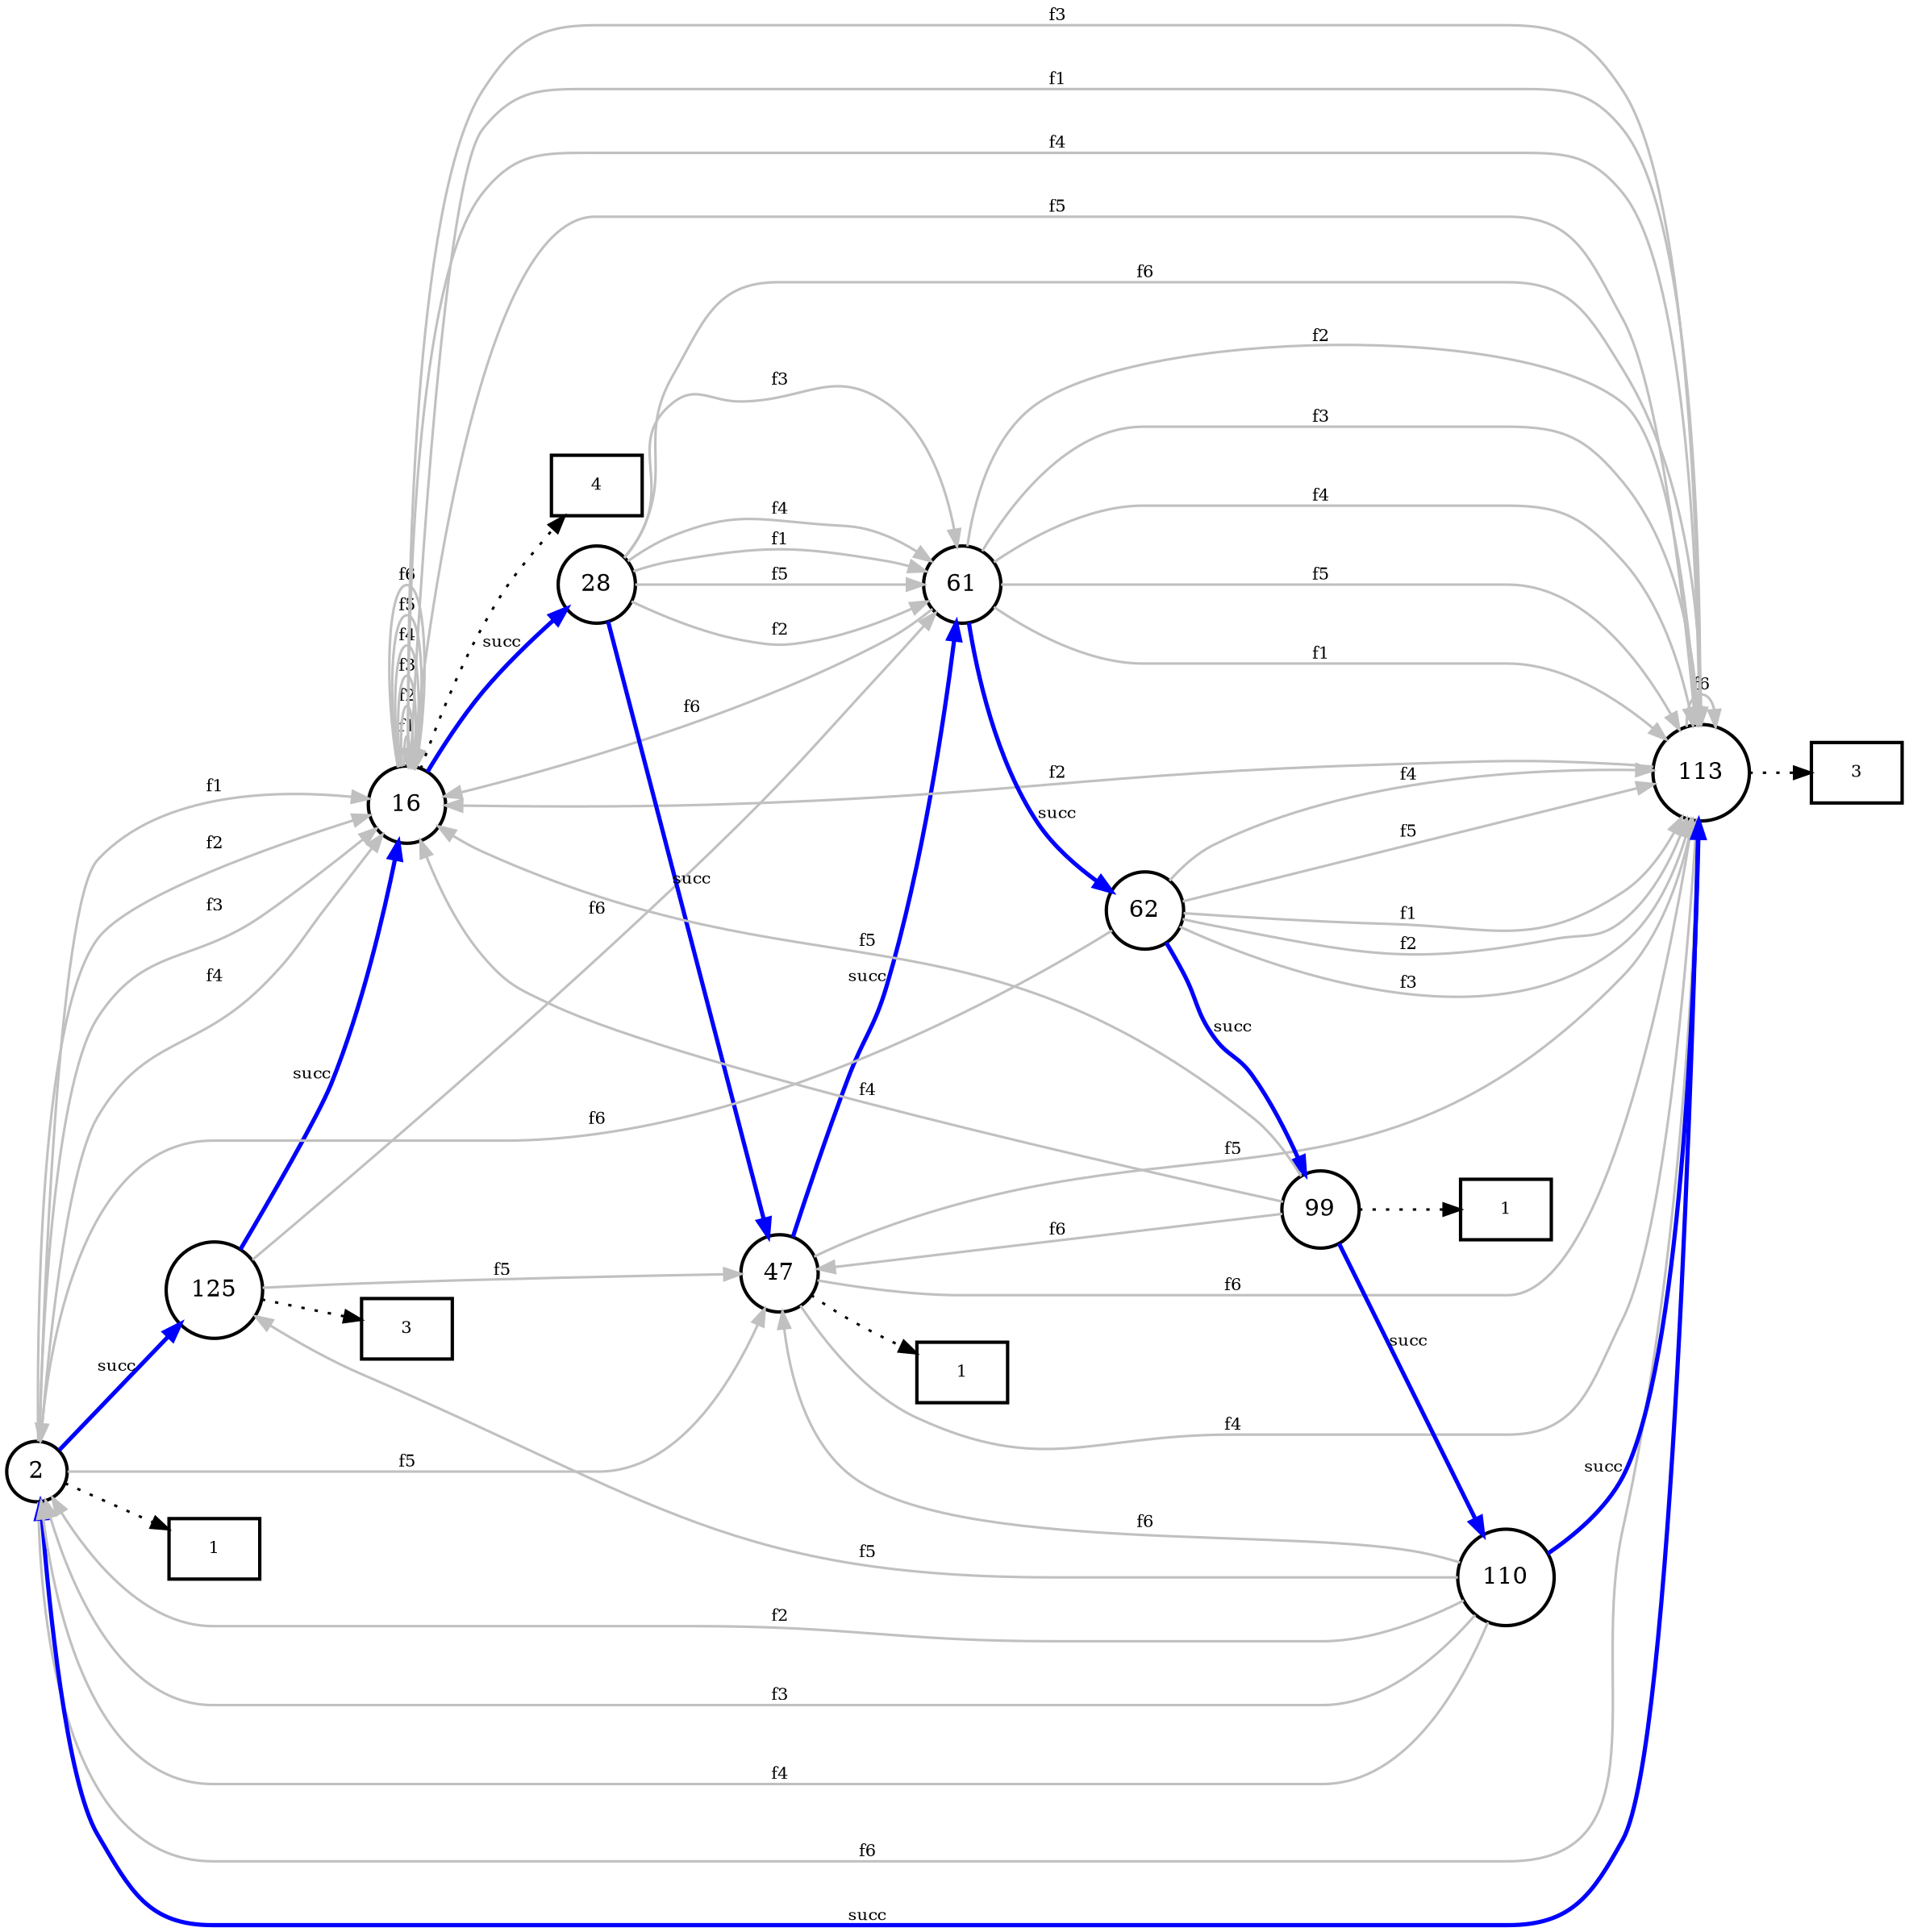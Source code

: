 digraph ChordNetwork {
rankdir=LR;
node [shape=circle, fontsize=14, penwidth=2];
edge [fontsize=10, penwidth=1.5];
graph [dpi=120];
2 -> 125 [label="succ", color="blue", penwidth=2.5];
2 -> 16 [label="f1", color="gray"];
2 -> 16 [label="f2", color="gray"];
2 -> 16 [label="f3", color="gray"];
2 -> 16 [label="f4", color="gray"];
2 -> 47 [label="f5", color="gray"];
2 -> 113 [label="f6", color="gray"];
data_2 [label="1", shape=box, fontsize=10];
2 -> data_2 [style=dotted, color="black"];
125 -> 16 [label="succ", color="blue", penwidth=2.5];
125 -> 47 [label="f5", color="gray"];
125 -> 61 [label="f6", color="gray"];
data_125 [label="3", shape=box, fontsize=10];
125 -> data_125 [style=dotted, color="black"];
16 -> 28 [label="succ", color="blue", penwidth=2.5];
16 -> 16 [label="f1", color="gray"];
16 -> 16 [label="f2", color="gray"];
16 -> 16 [label="f3", color="gray"];
16 -> 16 [label="f4", color="gray"];
16 -> 16 [label="f5", color="gray"];
16 -> 16 [label="f6", color="gray"];
data_16 [label="4", shape=box, fontsize=10];
16 -> data_16 [style=dotted, color="black"];
28 -> 47 [label="succ", color="blue", penwidth=2.5];
28 -> 61 [label="f1", color="gray"];
28 -> 61 [label="f2", color="gray"];
28 -> 61 [label="f3", color="gray"];
28 -> 61 [label="f4", color="gray"];
28 -> 61 [label="f5", color="gray"];
28 -> 113 [label="f6", color="gray"];
47 -> 61 [label="succ", color="blue", penwidth=2.5];
47 -> 113 [label="f4", color="gray"];
47 -> 113 [label="f5", color="gray"];
47 -> 113 [label="f6", color="gray"];
data_47 [label="1", shape=box, fontsize=10];
47 -> data_47 [style=dotted, color="black"];
61 -> 62 [label="succ", color="blue", penwidth=2.5];
61 -> 113 [label="f1", color="gray"];
61 -> 113 [label="f2", color="gray"];
61 -> 113 [label="f3", color="gray"];
61 -> 113 [label="f4", color="gray"];
61 -> 113 [label="f5", color="gray"];
61 -> 16 [label="f6", color="gray"];
62 -> 99 [label="succ", color="blue", penwidth=2.5];
62 -> 113 [label="f1", color="gray"];
62 -> 113 [label="f2", color="gray"];
62 -> 113 [label="f3", color="gray"];
62 -> 113 [label="f4", color="gray"];
62 -> 113 [label="f5", color="gray"];
62 -> 2 [label="f6", color="gray"];
99 -> 110 [label="succ", color="blue", penwidth=2.5];
99 -> 16 [label="f4", color="gray"];
99 -> 16 [label="f5", color="gray"];
99 -> 47 [label="f6", color="gray"];
data_99 [label="1", shape=box, fontsize=10];
99 -> data_99 [style=dotted, color="black"];
110 -> 113 [label="succ", color="blue", penwidth=2.5];
110 -> 2 [label="f2", color="gray"];
110 -> 2 [label="f3", color="gray"];
110 -> 2 [label="f4", color="gray"];
110 -> 125 [label="f5", color="gray"];
110 -> 47 [label="f6", color="gray"];
113 -> 2 [label="succ", color="blue", penwidth=2.5];
113 -> 16 [label="f1", color="gray"];
113 -> 16 [label="f2", color="gray"];
113 -> 16 [label="f3", color="gray"];
113 -> 16 [label="f4", color="gray"];
113 -> 16 [label="f5", color="gray"];
113 -> 113 [label="f6", color="gray"];
data_113 [label="3", shape=box, fontsize=10];
113 -> data_113 [style=dotted, color="black"];
}
